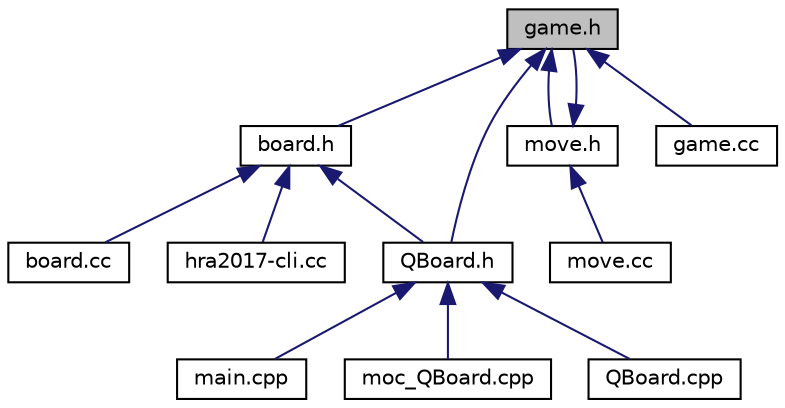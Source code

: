 digraph "game.h"
{
  edge [fontname="Helvetica",fontsize="10",labelfontname="Helvetica",labelfontsize="10"];
  node [fontname="Helvetica",fontsize="10",shape=record];
  Node11 [label="game.h",height=0.2,width=0.4,color="black", fillcolor="grey75", style="filled", fontcolor="black"];
  Node11 -> Node12 [dir="back",color="midnightblue",fontsize="10",style="solid",fontname="Helvetica"];
  Node12 [label="board.h",height=0.2,width=0.4,color="black", fillcolor="white", style="filled",URL="$board_8h.html",tooltip="Board interface. "];
  Node12 -> Node13 [dir="back",color="midnightblue",fontsize="10",style="solid",fontname="Helvetica"];
  Node13 [label="board.cc",height=0.2,width=0.4,color="black", fillcolor="white", style="filled",URL="$board_8cc.html",tooltip="Board implementation. "];
  Node12 -> Node14 [dir="back",color="midnightblue",fontsize="10",style="solid",fontname="Helvetica"];
  Node14 [label="hra2017-cli.cc",height=0.2,width=0.4,color="black", fillcolor="white", style="filled",URL="$hra2017-cli_8cc.html",tooltip="Implementation of command line version of Solitaire - hra2017-cli. "];
  Node12 -> Node15 [dir="back",color="midnightblue",fontsize="10",style="solid",fontname="Helvetica"];
  Node15 [label="QBoard.h",height=0.2,width=0.4,color="black", fillcolor="white", style="filled",URL="$QBoard_8h.html"];
  Node15 -> Node16 [dir="back",color="midnightblue",fontsize="10",style="solid",fontname="Helvetica"];
  Node16 [label="main.cpp",height=0.2,width=0.4,color="black", fillcolor="white", style="filled",URL="$main_8cpp.html"];
  Node15 -> Node17 [dir="back",color="midnightblue",fontsize="10",style="solid",fontname="Helvetica"];
  Node17 [label="moc_QBoard.cpp",height=0.2,width=0.4,color="black", fillcolor="white", style="filled",URL="$moc__QBoard_8cpp.html"];
  Node15 -> Node18 [dir="back",color="midnightblue",fontsize="10",style="solid",fontname="Helvetica"];
  Node18 [label="QBoard.cpp",height=0.2,width=0.4,color="black", fillcolor="white", style="filled",URL="$QBoard_8cpp.html"];
  Node11 -> Node19 [dir="back",color="midnightblue",fontsize="10",style="solid",fontname="Helvetica"];
  Node19 [label="move.h",height=0.2,width=0.4,color="black", fillcolor="white", style="filled",URL="$move_8h.html",tooltip="Move and MoveFinder interfaces. "];
  Node19 -> Node11 [dir="back",color="midnightblue",fontsize="10",style="solid",fontname="Helvetica"];
  Node19 -> Node20 [dir="back",color="midnightblue",fontsize="10",style="solid",fontname="Helvetica"];
  Node20 [label="move.cc",height=0.2,width=0.4,color="black", fillcolor="white", style="filled",URL="$move_8cc.html",tooltip="Move and MoveFinder implementations. "];
  Node11 -> Node21 [dir="back",color="midnightblue",fontsize="10",style="solid",fontname="Helvetica"];
  Node21 [label="game.cc",height=0.2,width=0.4,color="black", fillcolor="white", style="filled",URL="$game_8cc.html",tooltip="Game implementation. "];
  Node11 -> Node15 [dir="back",color="midnightblue",fontsize="10",style="solid",fontname="Helvetica"];
}
